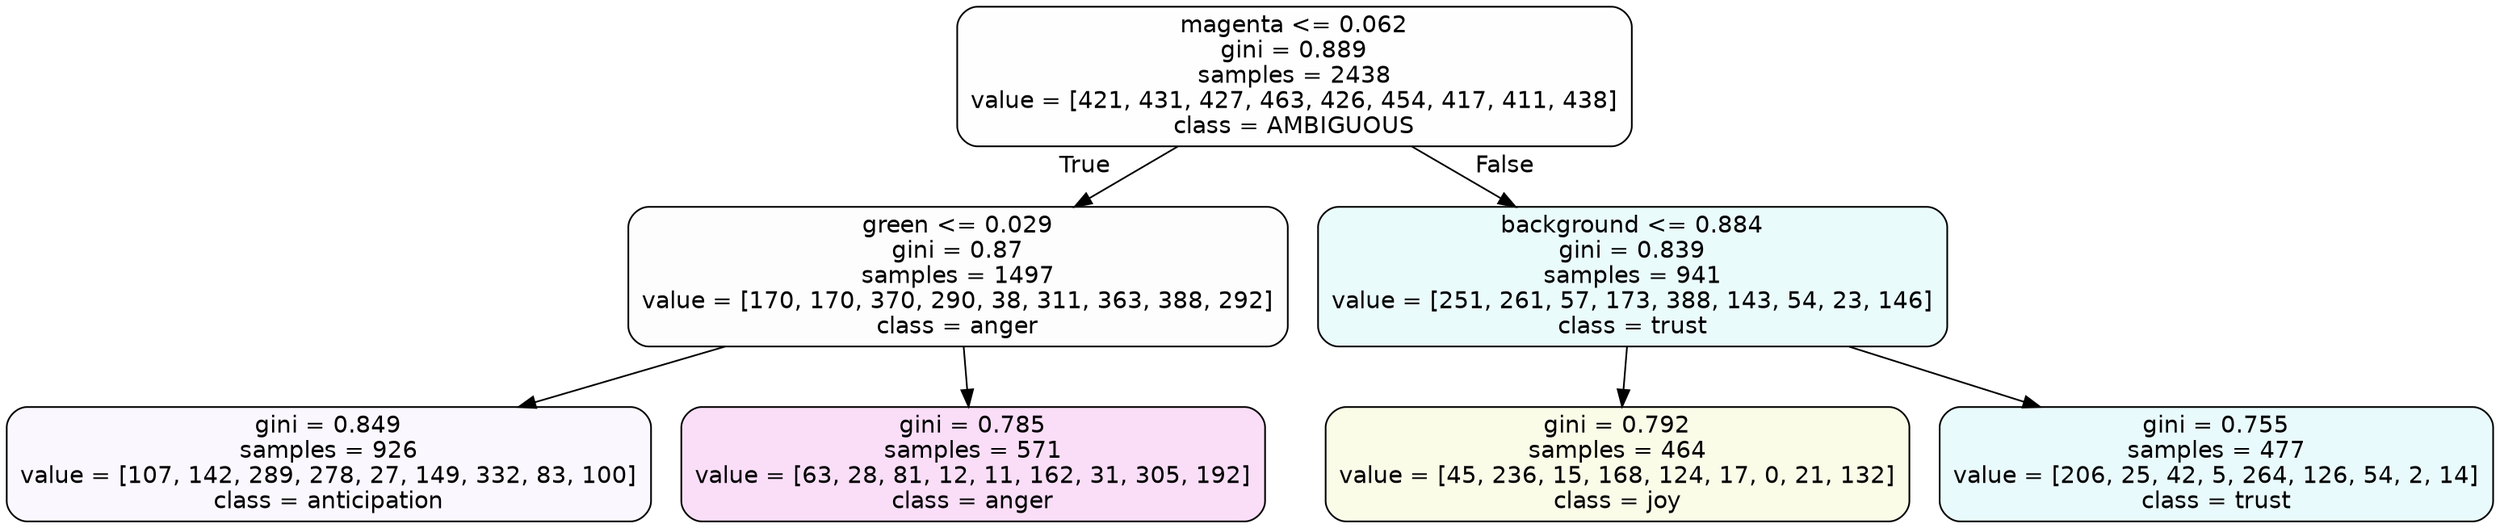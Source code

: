 digraph Tree {
node [shape=box, style="filled, rounded", color="black", fontname=helvetica] ;
edge [fontname=helvetica] ;
0 [label="magenta <= 0.062\ngini = 0.889\nsamples = 2438\nvalue = [421, 431, 427, 463, 426, 454, 417, 411, 438]\nclass = AMBIGUOUS", fillcolor="#39e58101"] ;
1 [label="green <= 0.029\ngini = 0.87\nsamples = 1497\nvalue = [170, 170, 370, 290, 38, 311, 363, 388, 292]\nclass = anger", fillcolor="#e539d702"] ;
0 -> 1 [labeldistance=2.5, labelangle=45, headlabel="True"] ;
2 [label="gini = 0.849\nsamples = 926\nvalue = [107, 142, 289, 278, 27, 149, 332, 83, 100]\nclass = anticipation", fillcolor="#8139e509"] ;
1 -> 2 ;
3 [label="gini = 0.785\nsamples = 571\nvalue = [63, 28, 81, 12, 11, 162, 31, 305, 192]\nclass = anger", fillcolor="#e539d72a"] ;
1 -> 3 ;
4 [label="background <= 0.884\ngini = 0.839\nsamples = 941\nvalue = [251, 261, 57, 173, 388, 143, 54, 23, 146]\nclass = trust", fillcolor="#39d7e51a"] ;
0 -> 4 [labeldistance=2.5, labelangle=-45, headlabel="False"] ;
5 [label="gini = 0.792\nsamples = 464\nvalue = [45, 236, 15, 168, 124, 17, 0, 21, 132]\nclass = joy", fillcolor="#d7e5391d"] ;
4 -> 5 ;
6 [label="gini = 0.755\nsamples = 477\nvalue = [206, 25, 42, 5, 264, 126, 54, 2, 14]\nclass = trust", fillcolor="#39d7e51c"] ;
4 -> 6 ;
}